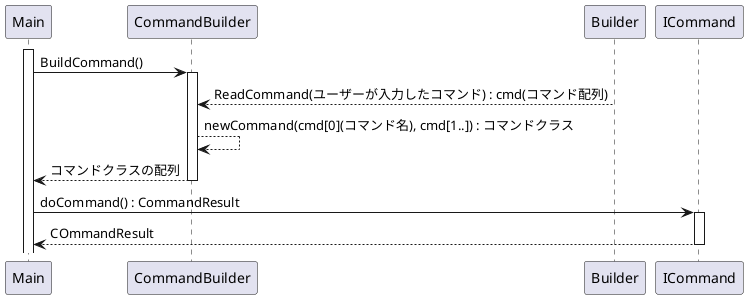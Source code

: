@startuml　シーケンス図
    activate Main
    
    Main ->  CommandBuilder : BuildCommand()
    activate CommandBuilder

    Builder --> CommandBuilder : ReadCommand(ユーザーが入力したコマンド) : cmd(コマンド配列)
    CommandBuilder --> CommandBuilder : newCommand(cmd[0](コマンド名), cmd[1..]) : コマンドクラス
    Main <-- CommandBuilder : コマンドクラスの配列
    deactivate CommandBuilder

    Main -> ICommand : doCommand() : CommandResult
    activate ICommand
    Main <-- ICommand : COmmandResult
    deactivate ICommand


@enduml